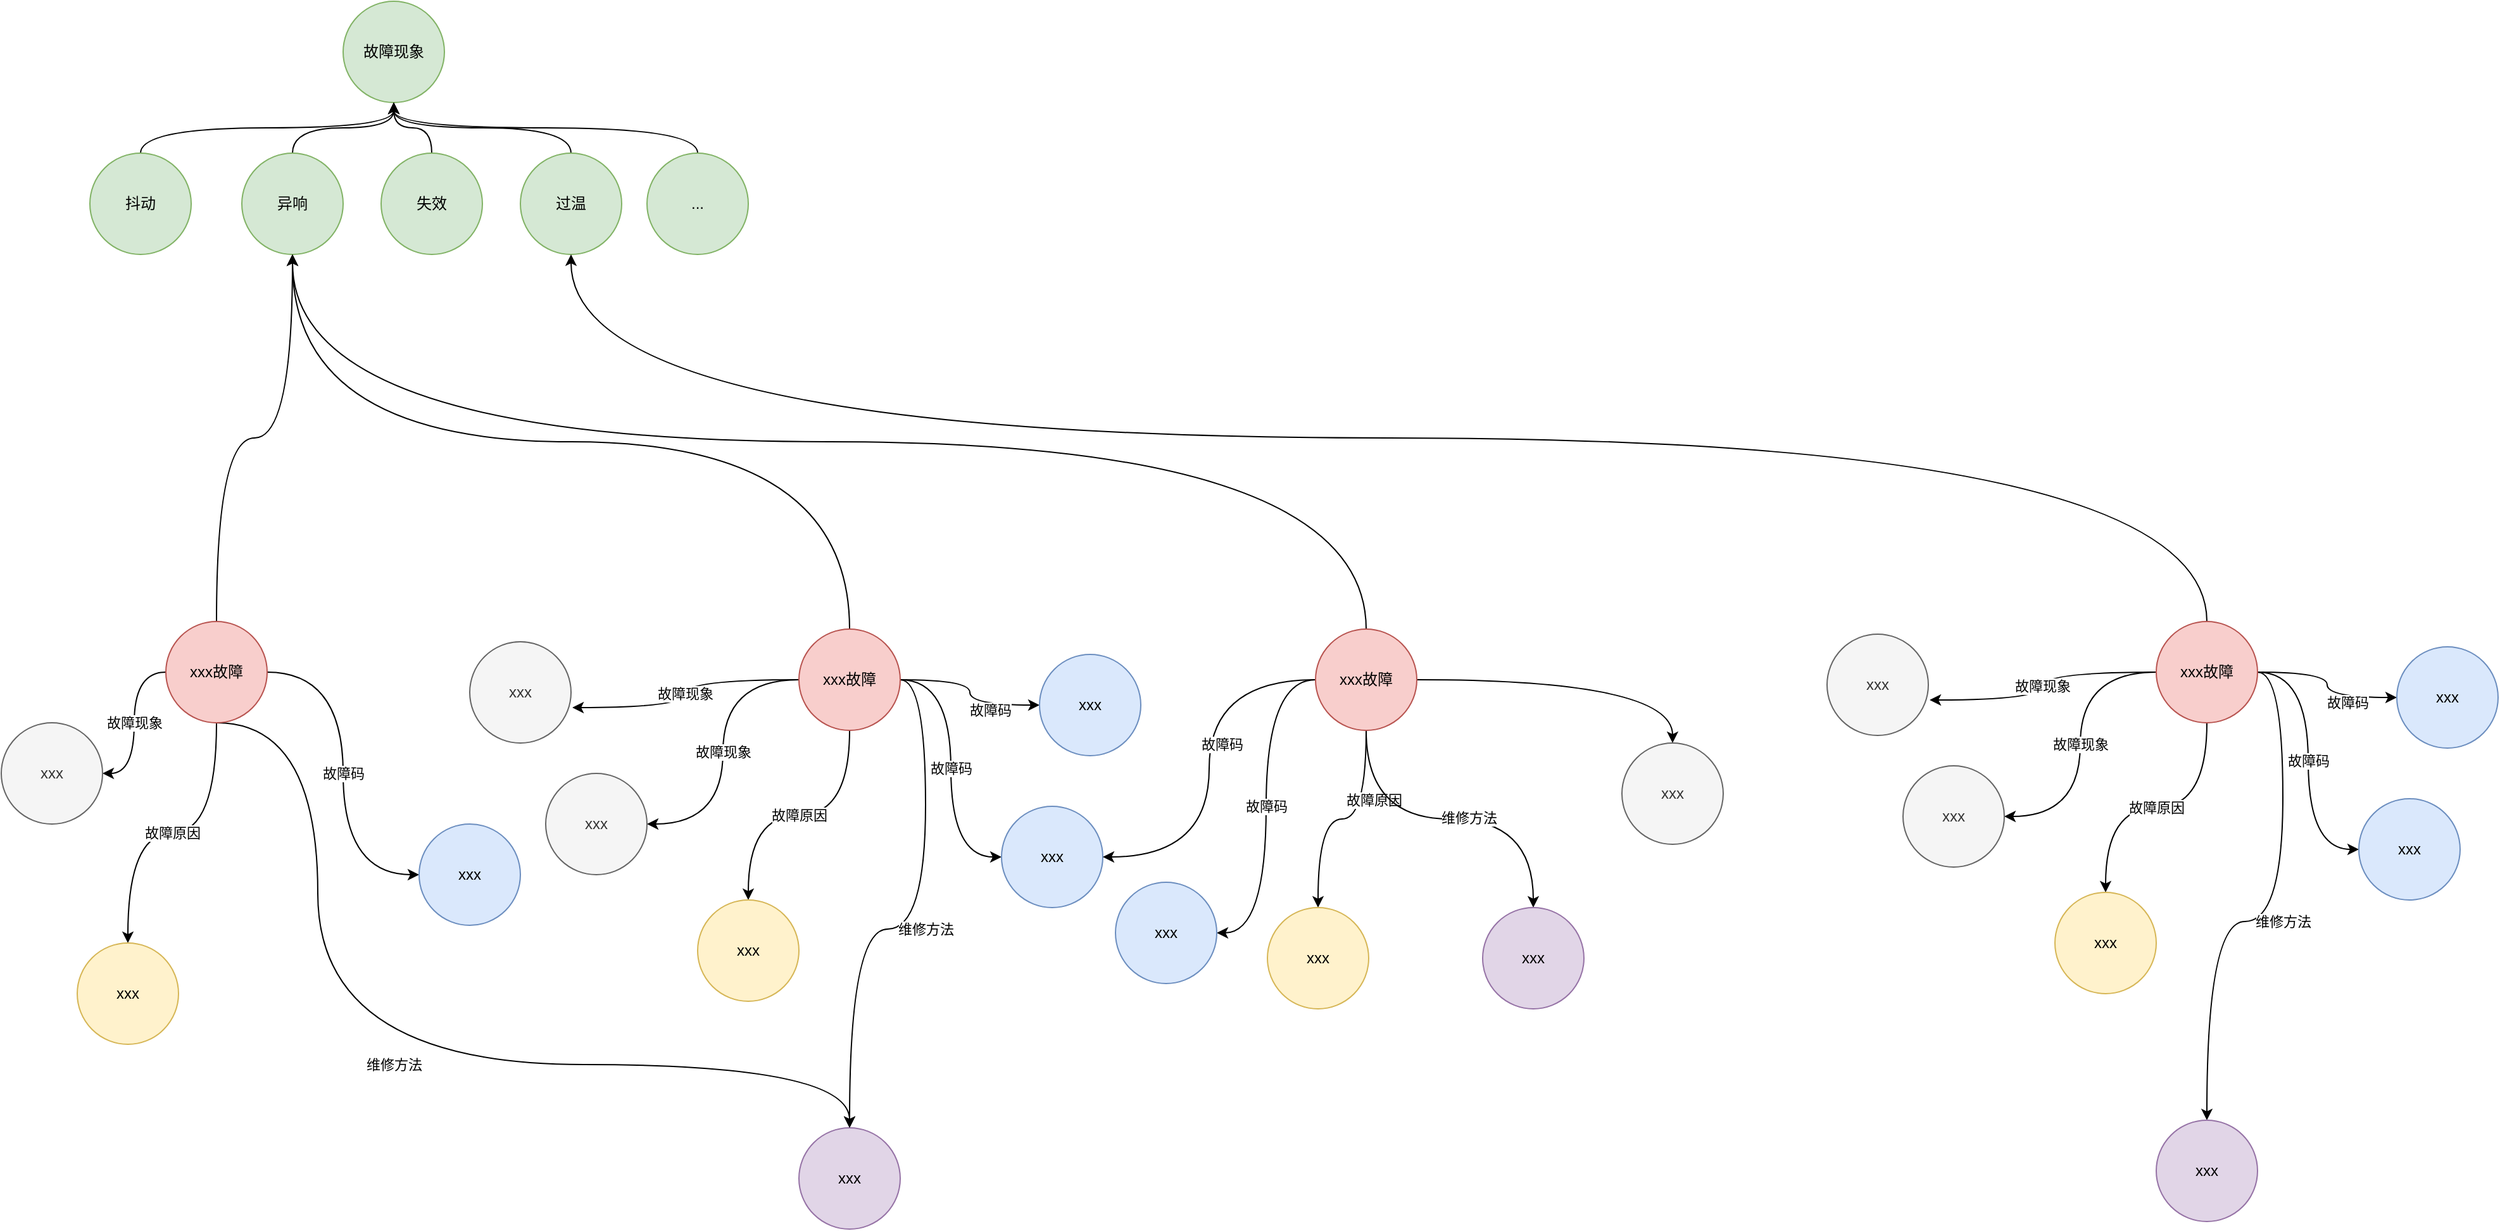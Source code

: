 <mxfile version="15.2.7" type="github">
  <diagram id="E6__RkcFT3ReeV-c2VyB" name="第 1 页">
    <mxGraphModel dx="1240" dy="643" grid="1" gridSize="10" guides="1" tooltips="1" connect="1" arrows="1" fold="1" page="1" pageScale="1" pageWidth="3300" pageHeight="4681" math="0" shadow="0">
      <root>
        <mxCell id="0" />
        <mxCell id="1" parent="0" />
        <mxCell id="Tf7SRmlXTIUWv9clk2lp-1" value="故障现象" style="ellipse;whiteSpace=wrap;html=1;aspect=fixed;fillColor=#d5e8d4;strokeColor=#82b366;" vertex="1" parent="1">
          <mxGeometry x="320" y="80" width="80" height="80" as="geometry" />
        </mxCell>
        <mxCell id="Tf7SRmlXTIUWv9clk2lp-7" style="edgeStyle=orthogonalEdgeStyle;rounded=0;orthogonalLoop=1;jettySize=auto;html=1;exitX=0.5;exitY=0;exitDx=0;exitDy=0;entryX=0.5;entryY=1;entryDx=0;entryDy=0;curved=1;" edge="1" parent="1" source="Tf7SRmlXTIUWv9clk2lp-2" target="Tf7SRmlXTIUWv9clk2lp-1">
          <mxGeometry relative="1" as="geometry" />
        </mxCell>
        <mxCell id="Tf7SRmlXTIUWv9clk2lp-2" value="抖动" style="ellipse;whiteSpace=wrap;html=1;aspect=fixed;fillColor=#d5e8d4;strokeColor=#82b366;" vertex="1" parent="1">
          <mxGeometry x="120" y="200" width="80" height="80" as="geometry" />
        </mxCell>
        <mxCell id="Tf7SRmlXTIUWv9clk2lp-8" style="edgeStyle=orthogonalEdgeStyle;curved=1;rounded=0;orthogonalLoop=1;jettySize=auto;html=1;exitX=0.5;exitY=0;exitDx=0;exitDy=0;" edge="1" parent="1" source="Tf7SRmlXTIUWv9clk2lp-3" target="Tf7SRmlXTIUWv9clk2lp-1">
          <mxGeometry relative="1" as="geometry" />
        </mxCell>
        <mxCell id="Tf7SRmlXTIUWv9clk2lp-3" value="异响" style="ellipse;whiteSpace=wrap;html=1;aspect=fixed;fillColor=#d5e8d4;strokeColor=#82b366;" vertex="1" parent="1">
          <mxGeometry x="240" y="200" width="80" height="80" as="geometry" />
        </mxCell>
        <mxCell id="Tf7SRmlXTIUWv9clk2lp-9" style="edgeStyle=orthogonalEdgeStyle;curved=1;rounded=0;orthogonalLoop=1;jettySize=auto;html=1;exitX=0.5;exitY=0;exitDx=0;exitDy=0;entryX=0.5;entryY=1;entryDx=0;entryDy=0;" edge="1" parent="1" source="Tf7SRmlXTIUWv9clk2lp-4" target="Tf7SRmlXTIUWv9clk2lp-1">
          <mxGeometry relative="1" as="geometry" />
        </mxCell>
        <mxCell id="Tf7SRmlXTIUWv9clk2lp-4" value="失效" style="ellipse;whiteSpace=wrap;html=1;aspect=fixed;fillColor=#d5e8d4;strokeColor=#82b366;" vertex="1" parent="1">
          <mxGeometry x="350" y="200" width="80" height="80" as="geometry" />
        </mxCell>
        <mxCell id="Tf7SRmlXTIUWv9clk2lp-10" style="edgeStyle=orthogonalEdgeStyle;curved=1;rounded=0;orthogonalLoop=1;jettySize=auto;html=1;exitX=0.5;exitY=0;exitDx=0;exitDy=0;entryX=0.5;entryY=1;entryDx=0;entryDy=0;" edge="1" parent="1" source="Tf7SRmlXTIUWv9clk2lp-5" target="Tf7SRmlXTIUWv9clk2lp-1">
          <mxGeometry relative="1" as="geometry">
            <mxPoint x="450" y="160" as="targetPoint" />
          </mxGeometry>
        </mxCell>
        <mxCell id="Tf7SRmlXTIUWv9clk2lp-5" value="过温" style="ellipse;whiteSpace=wrap;html=1;aspect=fixed;fillColor=#d5e8d4;strokeColor=#82b366;" vertex="1" parent="1">
          <mxGeometry x="460" y="200" width="80" height="80" as="geometry" />
        </mxCell>
        <mxCell id="Tf7SRmlXTIUWv9clk2lp-11" style="edgeStyle=orthogonalEdgeStyle;curved=1;rounded=0;orthogonalLoop=1;jettySize=auto;html=1;exitX=0.5;exitY=0;exitDx=0;exitDy=0;entryX=0.5;entryY=1;entryDx=0;entryDy=0;" edge="1" parent="1" source="Tf7SRmlXTIUWv9clk2lp-6" target="Tf7SRmlXTIUWv9clk2lp-1">
          <mxGeometry relative="1" as="geometry" />
        </mxCell>
        <mxCell id="Tf7SRmlXTIUWv9clk2lp-6" value="..." style="ellipse;whiteSpace=wrap;html=1;aspect=fixed;fillColor=#d5e8d4;strokeColor=#82b366;" vertex="1" parent="1">
          <mxGeometry x="560" y="200" width="80" height="80" as="geometry" />
        </mxCell>
        <mxCell id="Tf7SRmlXTIUWv9clk2lp-18" value="故障原因" style="edgeStyle=orthogonalEdgeStyle;curved=1;rounded=0;orthogonalLoop=1;jettySize=auto;html=1;exitX=0.5;exitY=1;exitDx=0;exitDy=0;entryX=0.5;entryY=0;entryDx=0;entryDy=0;" edge="1" parent="1" source="Tf7SRmlXTIUWv9clk2lp-13" target="Tf7SRmlXTIUWv9clk2lp-32">
          <mxGeometry relative="1" as="geometry">
            <mxPoint x="478" y="796" as="targetPoint" />
          </mxGeometry>
        </mxCell>
        <mxCell id="Tf7SRmlXTIUWv9clk2lp-24" value="故障码" style="edgeStyle=orthogonalEdgeStyle;curved=1;rounded=0;orthogonalLoop=1;jettySize=auto;html=1;exitX=1;exitY=0.5;exitDx=0;exitDy=0;entryX=0;entryY=0.5;entryDx=0;entryDy=0;" edge="1" parent="1" source="Tf7SRmlXTIUWv9clk2lp-13" target="Tf7SRmlXTIUWv9clk2lp-23">
          <mxGeometry relative="1" as="geometry" />
        </mxCell>
        <mxCell id="Tf7SRmlXTIUWv9clk2lp-27" value="维修方法" style="edgeStyle=orthogonalEdgeStyle;curved=1;rounded=0;orthogonalLoop=1;jettySize=auto;html=1;exitX=1;exitY=0.5;exitDx=0;exitDy=0;entryX=0.5;entryY=0;entryDx=0;entryDy=0;" edge="1" parent="1" source="Tf7SRmlXTIUWv9clk2lp-13" target="Tf7SRmlXTIUWv9clk2lp-26">
          <mxGeometry relative="1" as="geometry">
            <mxPoint x="790" y="1000" as="targetPoint" />
          </mxGeometry>
        </mxCell>
        <mxCell id="Tf7SRmlXTIUWv9clk2lp-28" style="edgeStyle=orthogonalEdgeStyle;curved=1;rounded=0;orthogonalLoop=1;jettySize=auto;html=1;exitX=0.5;exitY=0;exitDx=0;exitDy=0;entryX=0.5;entryY=1;entryDx=0;entryDy=0;" edge="1" parent="1" source="Tf7SRmlXTIUWv9clk2lp-13" target="Tf7SRmlXTIUWv9clk2lp-3">
          <mxGeometry relative="1" as="geometry">
            <mxPoint x="240" y="320" as="targetPoint" />
          </mxGeometry>
        </mxCell>
        <mxCell id="Tf7SRmlXTIUWv9clk2lp-30" value="故障现象" style="edgeStyle=orthogonalEdgeStyle;curved=1;rounded=0;orthogonalLoop=1;jettySize=auto;html=1;exitX=0;exitY=0.5;exitDx=0;exitDy=0;entryX=1.013;entryY=0.65;entryDx=0;entryDy=0;entryPerimeter=0;strokeColor=#000000;" edge="1" parent="1" source="Tf7SRmlXTIUWv9clk2lp-13" target="Tf7SRmlXTIUWv9clk2lp-20">
          <mxGeometry relative="1" as="geometry" />
        </mxCell>
        <mxCell id="Tf7SRmlXTIUWv9clk2lp-31" value="故障现象" style="edgeStyle=orthogonalEdgeStyle;curved=1;rounded=0;orthogonalLoop=1;jettySize=auto;html=1;exitX=0;exitY=0.5;exitDx=0;exitDy=0;entryX=1;entryY=0.5;entryDx=0;entryDy=0;strokeColor=#000000;" edge="1" parent="1" source="Tf7SRmlXTIUWv9clk2lp-13" target="Tf7SRmlXTIUWv9clk2lp-14">
          <mxGeometry relative="1" as="geometry" />
        </mxCell>
        <mxCell id="Tf7SRmlXTIUWv9clk2lp-34" style="edgeStyle=orthogonalEdgeStyle;curved=1;rounded=0;orthogonalLoop=1;jettySize=auto;html=1;exitX=1;exitY=0.5;exitDx=0;exitDy=0;strokeColor=#000000;" edge="1" parent="1" source="Tf7SRmlXTIUWv9clk2lp-13" target="Tf7SRmlXTIUWv9clk2lp-33">
          <mxGeometry relative="1" as="geometry" />
        </mxCell>
        <mxCell id="Tf7SRmlXTIUWv9clk2lp-35" value="故障码" style="edgeLabel;html=1;align=center;verticalAlign=middle;resizable=0;points=[];" vertex="1" connectable="0" parent="Tf7SRmlXTIUWv9clk2lp-34">
          <mxGeometry x="0.391" y="-4" relative="1" as="geometry">
            <mxPoint as="offset" />
          </mxGeometry>
        </mxCell>
        <mxCell id="Tf7SRmlXTIUWv9clk2lp-13" value="xxx故障" style="ellipse;whiteSpace=wrap;html=1;aspect=fixed;fillColor=#f8cecc;strokeColor=#b85450;" vertex="1" parent="1">
          <mxGeometry x="680" y="576" width="80" height="80" as="geometry" />
        </mxCell>
        <mxCell id="Tf7SRmlXTIUWv9clk2lp-14" value="xxx" style="ellipse;whiteSpace=wrap;html=1;aspect=fixed;fillColor=#f5f5f5;strokeColor=#666666;fontColor=#333333;" vertex="1" parent="1">
          <mxGeometry x="480" y="690" width="80" height="80" as="geometry" />
        </mxCell>
        <mxCell id="Tf7SRmlXTIUWv9clk2lp-20" value="xxx" style="ellipse;whiteSpace=wrap;html=1;aspect=fixed;fillColor=#f5f5f5;strokeColor=#666666;fontColor=#333333;" vertex="1" parent="1">
          <mxGeometry x="420" y="586" width="80" height="80" as="geometry" />
        </mxCell>
        <mxCell id="Tf7SRmlXTIUWv9clk2lp-23" value="xxx" style="ellipse;whiteSpace=wrap;html=1;aspect=fixed;fillColor=#dae8fc;strokeColor=#6c8ebf;" vertex="1" parent="1">
          <mxGeometry x="840" y="716" width="80" height="80" as="geometry" />
        </mxCell>
        <mxCell id="Tf7SRmlXTIUWv9clk2lp-26" value="xxx" style="ellipse;whiteSpace=wrap;html=1;aspect=fixed;fillColor=#e1d5e7;strokeColor=#9673a6;" vertex="1" parent="1">
          <mxGeometry x="680" y="970" width="80" height="80" as="geometry" />
        </mxCell>
        <mxCell id="Tf7SRmlXTIUWv9clk2lp-32" value="xxx" style="ellipse;whiteSpace=wrap;html=1;aspect=fixed;fillColor=#fff2cc;strokeColor=#d6b656;" vertex="1" parent="1">
          <mxGeometry x="600" y="790" width="80" height="80" as="geometry" />
        </mxCell>
        <mxCell id="Tf7SRmlXTIUWv9clk2lp-33" value="xxx" style="ellipse;whiteSpace=wrap;html=1;aspect=fixed;fillColor=#dae8fc;strokeColor=#6c8ebf;" vertex="1" parent="1">
          <mxGeometry x="870" y="596" width="80" height="80" as="geometry" />
        </mxCell>
        <mxCell id="Tf7SRmlXTIUWv9clk2lp-37" style="edgeStyle=orthogonalEdgeStyle;curved=1;rounded=0;orthogonalLoop=1;jettySize=auto;html=1;exitX=0.5;exitY=0;exitDx=0;exitDy=0;entryX=0.5;entryY=1;entryDx=0;entryDy=0;strokeColor=#000000;" edge="1" parent="1" source="Tf7SRmlXTIUWv9clk2lp-36" target="Tf7SRmlXTIUWv9clk2lp-3">
          <mxGeometry relative="1" as="geometry" />
        </mxCell>
        <mxCell id="Tf7SRmlXTIUWv9clk2lp-42" style="edgeStyle=orthogonalEdgeStyle;curved=1;rounded=0;orthogonalLoop=1;jettySize=auto;html=1;exitX=0;exitY=0.5;exitDx=0;exitDy=0;entryX=1;entryY=0.5;entryDx=0;entryDy=0;strokeColor=#000000;" edge="1" parent="1" source="Tf7SRmlXTIUWv9clk2lp-36" target="Tf7SRmlXTIUWv9clk2lp-23">
          <mxGeometry relative="1" as="geometry" />
        </mxCell>
        <mxCell id="Tf7SRmlXTIUWv9clk2lp-43" value="故障码" style="edgeLabel;html=1;align=center;verticalAlign=middle;resizable=0;points=[];" vertex="1" connectable="0" parent="Tf7SRmlXTIUWv9clk2lp-42">
          <mxGeometry x="-0.123" y="10" relative="1" as="geometry">
            <mxPoint as="offset" />
          </mxGeometry>
        </mxCell>
        <mxCell id="Tf7SRmlXTIUWv9clk2lp-44" value="故障码" style="edgeStyle=orthogonalEdgeStyle;curved=1;rounded=0;orthogonalLoop=1;jettySize=auto;html=1;exitX=0;exitY=0.5;exitDx=0;exitDy=0;entryX=1;entryY=0.5;entryDx=0;entryDy=0;strokeColor=#000000;" edge="1" parent="1" source="Tf7SRmlXTIUWv9clk2lp-36" target="Tf7SRmlXTIUWv9clk2lp-38">
          <mxGeometry relative="1" as="geometry" />
        </mxCell>
        <mxCell id="Tf7SRmlXTIUWv9clk2lp-47" style="edgeStyle=orthogonalEdgeStyle;curved=1;rounded=0;orthogonalLoop=1;jettySize=auto;html=1;exitX=0.5;exitY=1;exitDx=0;exitDy=0;entryX=0.5;entryY=0;entryDx=0;entryDy=0;strokeColor=#000000;" edge="1" parent="1" source="Tf7SRmlXTIUWv9clk2lp-36" target="Tf7SRmlXTIUWv9clk2lp-45">
          <mxGeometry relative="1" as="geometry" />
        </mxCell>
        <mxCell id="Tf7SRmlXTIUWv9clk2lp-48" value="故障原因" style="edgeLabel;html=1;align=center;verticalAlign=middle;resizable=0;points=[];" vertex="1" connectable="0" parent="Tf7SRmlXTIUWv9clk2lp-47">
          <mxGeometry x="-0.387" y="6" relative="1" as="geometry">
            <mxPoint as="offset" />
          </mxGeometry>
        </mxCell>
        <mxCell id="Tf7SRmlXTIUWv9clk2lp-50" style="edgeStyle=orthogonalEdgeStyle;curved=1;rounded=0;orthogonalLoop=1;jettySize=auto;html=1;exitX=0.5;exitY=1;exitDx=0;exitDy=0;entryX=0.5;entryY=0;entryDx=0;entryDy=0;strokeColor=#000000;" edge="1" parent="1" source="Tf7SRmlXTIUWv9clk2lp-36" target="Tf7SRmlXTIUWv9clk2lp-49">
          <mxGeometry relative="1" as="geometry" />
        </mxCell>
        <mxCell id="Tf7SRmlXTIUWv9clk2lp-51" value="维修方法" style="edgeLabel;html=1;align=center;verticalAlign=middle;resizable=0;points=[];" vertex="1" connectable="0" parent="Tf7SRmlXTIUWv9clk2lp-50">
          <mxGeometry x="0.114" y="1" relative="1" as="geometry">
            <mxPoint x="-1" as="offset" />
          </mxGeometry>
        </mxCell>
        <mxCell id="Tf7SRmlXTIUWv9clk2lp-53" style="edgeStyle=orthogonalEdgeStyle;curved=1;rounded=0;orthogonalLoop=1;jettySize=auto;html=1;exitX=1;exitY=0.5;exitDx=0;exitDy=0;entryX=0.5;entryY=0;entryDx=0;entryDy=0;strokeColor=#000000;" edge="1" parent="1" source="Tf7SRmlXTIUWv9clk2lp-36" target="Tf7SRmlXTIUWv9clk2lp-52">
          <mxGeometry relative="1" as="geometry" />
        </mxCell>
        <mxCell id="Tf7SRmlXTIUWv9clk2lp-36" value="xxx故障" style="ellipse;whiteSpace=wrap;html=1;aspect=fixed;fillColor=#f8cecc;strokeColor=#b85450;" vertex="1" parent="1">
          <mxGeometry x="1088" y="576" width="80" height="80" as="geometry" />
        </mxCell>
        <mxCell id="Tf7SRmlXTIUWv9clk2lp-38" value="xxx" style="ellipse;whiteSpace=wrap;html=1;aspect=fixed;fillColor=#dae8fc;strokeColor=#6c8ebf;" vertex="1" parent="1">
          <mxGeometry x="930" y="776" width="80" height="80" as="geometry" />
        </mxCell>
        <mxCell id="Tf7SRmlXTIUWv9clk2lp-45" value="xxx" style="ellipse;whiteSpace=wrap;html=1;aspect=fixed;fillColor=#fff2cc;strokeColor=#d6b656;" vertex="1" parent="1">
          <mxGeometry x="1050" y="796" width="80" height="80" as="geometry" />
        </mxCell>
        <mxCell id="Tf7SRmlXTIUWv9clk2lp-49" value="xxx" style="ellipse;whiteSpace=wrap;html=1;aspect=fixed;fillColor=#e1d5e7;strokeColor=#9673a6;" vertex="1" parent="1">
          <mxGeometry x="1220" y="796" width="80" height="80" as="geometry" />
        </mxCell>
        <mxCell id="Tf7SRmlXTIUWv9clk2lp-52" value="xxx" style="ellipse;whiteSpace=wrap;html=1;aspect=fixed;fillColor=#f5f5f5;strokeColor=#666666;fontColor=#333333;" vertex="1" parent="1">
          <mxGeometry x="1330" y="666" width="80" height="80" as="geometry" />
        </mxCell>
        <mxCell id="Tf7SRmlXTIUWv9clk2lp-54" value="故障原因" style="edgeStyle=orthogonalEdgeStyle;curved=1;rounded=0;orthogonalLoop=1;jettySize=auto;html=1;exitX=0.5;exitY=1;exitDx=0;exitDy=0;entryX=0.5;entryY=0;entryDx=0;entryDy=0;" edge="1" source="Tf7SRmlXTIUWv9clk2lp-61" target="Tf7SRmlXTIUWv9clk2lp-66" parent="1">
          <mxGeometry relative="1" as="geometry">
            <mxPoint x="78" y="830" as="targetPoint" />
          </mxGeometry>
        </mxCell>
        <mxCell id="Tf7SRmlXTIUWv9clk2lp-55" value="故障码" style="edgeStyle=orthogonalEdgeStyle;curved=1;rounded=0;orthogonalLoop=1;jettySize=auto;html=1;exitX=1;exitY=0.5;exitDx=0;exitDy=0;entryX=0;entryY=0.5;entryDx=0;entryDy=0;" edge="1" source="Tf7SRmlXTIUWv9clk2lp-61" target="Tf7SRmlXTIUWv9clk2lp-64" parent="1">
          <mxGeometry relative="1" as="geometry" />
        </mxCell>
        <mxCell id="Tf7SRmlXTIUWv9clk2lp-56" value="维修方法" style="edgeStyle=orthogonalEdgeStyle;curved=1;rounded=0;orthogonalLoop=1;jettySize=auto;html=1;exitX=0.5;exitY=1;exitDx=0;exitDy=0;entryX=0.5;entryY=0;entryDx=0;entryDy=0;" edge="1" source="Tf7SRmlXTIUWv9clk2lp-61" target="Tf7SRmlXTIUWv9clk2lp-26" parent="1">
          <mxGeometry relative="1" as="geometry">
            <mxPoint x="252" y="900" as="targetPoint" />
            <Array as="points">
              <mxPoint x="300" y="650" />
              <mxPoint x="300" y="920" />
              <mxPoint x="720" y="920" />
            </Array>
          </mxGeometry>
        </mxCell>
        <mxCell id="Tf7SRmlXTIUWv9clk2lp-58" value="故障现象" style="edgeStyle=orthogonalEdgeStyle;curved=1;rounded=0;orthogonalLoop=1;jettySize=auto;html=1;exitX=0;exitY=0.5;exitDx=0;exitDy=0;entryX=1;entryY=0.5;entryDx=0;entryDy=0;strokeColor=#000000;" edge="1" source="Tf7SRmlXTIUWv9clk2lp-61" target="Tf7SRmlXTIUWv9clk2lp-62" parent="1">
          <mxGeometry relative="1" as="geometry" />
        </mxCell>
        <mxCell id="Tf7SRmlXTIUWv9clk2lp-67" style="edgeStyle=orthogonalEdgeStyle;curved=1;rounded=0;orthogonalLoop=1;jettySize=auto;html=1;exitX=0.5;exitY=0;exitDx=0;exitDy=0;strokeColor=#000000;entryX=0.5;entryY=1;entryDx=0;entryDy=0;" edge="1" parent="1" source="Tf7SRmlXTIUWv9clk2lp-61" target="Tf7SRmlXTIUWv9clk2lp-3">
          <mxGeometry relative="1" as="geometry">
            <mxPoint x="140" y="350" as="targetPoint" />
          </mxGeometry>
        </mxCell>
        <mxCell id="Tf7SRmlXTIUWv9clk2lp-61" value="xxx故障" style="ellipse;whiteSpace=wrap;html=1;aspect=fixed;fillColor=#f8cecc;strokeColor=#b85450;" vertex="1" parent="1">
          <mxGeometry x="180" y="570" width="80" height="80" as="geometry" />
        </mxCell>
        <mxCell id="Tf7SRmlXTIUWv9clk2lp-62" value="xxx" style="ellipse;whiteSpace=wrap;html=1;aspect=fixed;fillColor=#f5f5f5;strokeColor=#666666;fontColor=#333333;" vertex="1" parent="1">
          <mxGeometry x="50" y="650" width="80" height="80" as="geometry" />
        </mxCell>
        <mxCell id="Tf7SRmlXTIUWv9clk2lp-64" value="xxx" style="ellipse;whiteSpace=wrap;html=1;aspect=fixed;fillColor=#dae8fc;strokeColor=#6c8ebf;" vertex="1" parent="1">
          <mxGeometry x="380" y="730" width="80" height="80" as="geometry" />
        </mxCell>
        <mxCell id="Tf7SRmlXTIUWv9clk2lp-66" value="xxx" style="ellipse;whiteSpace=wrap;html=1;aspect=fixed;fillColor=#fff2cc;strokeColor=#d6b656;" vertex="1" parent="1">
          <mxGeometry x="110" y="824" width="80" height="80" as="geometry" />
        </mxCell>
        <mxCell id="Tf7SRmlXTIUWv9clk2lp-68" value="故障原因" style="edgeStyle=orthogonalEdgeStyle;curved=1;rounded=0;orthogonalLoop=1;jettySize=auto;html=1;exitX=0.5;exitY=1;exitDx=0;exitDy=0;entryX=0.5;entryY=0;entryDx=0;entryDy=0;" edge="1" source="Tf7SRmlXTIUWv9clk2lp-75" target="Tf7SRmlXTIUWv9clk2lp-80" parent="1">
          <mxGeometry relative="1" as="geometry">
            <mxPoint x="1550" y="790" as="targetPoint" />
          </mxGeometry>
        </mxCell>
        <mxCell id="Tf7SRmlXTIUWv9clk2lp-69" value="故障码" style="edgeStyle=orthogonalEdgeStyle;curved=1;rounded=0;orthogonalLoop=1;jettySize=auto;html=1;exitX=1;exitY=0.5;exitDx=0;exitDy=0;entryX=0;entryY=0.5;entryDx=0;entryDy=0;" edge="1" source="Tf7SRmlXTIUWv9clk2lp-75" target="Tf7SRmlXTIUWv9clk2lp-78" parent="1">
          <mxGeometry relative="1" as="geometry" />
        </mxCell>
        <mxCell id="Tf7SRmlXTIUWv9clk2lp-70" value="维修方法" style="edgeStyle=orthogonalEdgeStyle;curved=1;rounded=0;orthogonalLoop=1;jettySize=auto;html=1;exitX=1;exitY=0.5;exitDx=0;exitDy=0;entryX=0.5;entryY=0;entryDx=0;entryDy=0;" edge="1" source="Tf7SRmlXTIUWv9clk2lp-75" target="Tf7SRmlXTIUWv9clk2lp-79" parent="1">
          <mxGeometry relative="1" as="geometry">
            <mxPoint x="1862" y="994" as="targetPoint" />
          </mxGeometry>
        </mxCell>
        <mxCell id="Tf7SRmlXTIUWv9clk2lp-71" value="故障现象" style="edgeStyle=orthogonalEdgeStyle;curved=1;rounded=0;orthogonalLoop=1;jettySize=auto;html=1;exitX=0;exitY=0.5;exitDx=0;exitDy=0;entryX=1.013;entryY=0.65;entryDx=0;entryDy=0;entryPerimeter=0;strokeColor=#000000;" edge="1" source="Tf7SRmlXTIUWv9clk2lp-75" target="Tf7SRmlXTIUWv9clk2lp-77" parent="1">
          <mxGeometry relative="1" as="geometry" />
        </mxCell>
        <mxCell id="Tf7SRmlXTIUWv9clk2lp-72" value="故障现象" style="edgeStyle=orthogonalEdgeStyle;curved=1;rounded=0;orthogonalLoop=1;jettySize=auto;html=1;exitX=0;exitY=0.5;exitDx=0;exitDy=0;entryX=1;entryY=0.5;entryDx=0;entryDy=0;strokeColor=#000000;" edge="1" source="Tf7SRmlXTIUWv9clk2lp-75" target="Tf7SRmlXTIUWv9clk2lp-76" parent="1">
          <mxGeometry relative="1" as="geometry" />
        </mxCell>
        <mxCell id="Tf7SRmlXTIUWv9clk2lp-73" style="edgeStyle=orthogonalEdgeStyle;curved=1;rounded=0;orthogonalLoop=1;jettySize=auto;html=1;exitX=1;exitY=0.5;exitDx=0;exitDy=0;strokeColor=#000000;" edge="1" source="Tf7SRmlXTIUWv9clk2lp-75" target="Tf7SRmlXTIUWv9clk2lp-81" parent="1">
          <mxGeometry relative="1" as="geometry" />
        </mxCell>
        <mxCell id="Tf7SRmlXTIUWv9clk2lp-74" value="故障码" style="edgeLabel;html=1;align=center;verticalAlign=middle;resizable=0;points=[];" vertex="1" connectable="0" parent="Tf7SRmlXTIUWv9clk2lp-73">
          <mxGeometry x="0.391" y="-4" relative="1" as="geometry">
            <mxPoint as="offset" />
          </mxGeometry>
        </mxCell>
        <mxCell id="Tf7SRmlXTIUWv9clk2lp-96" style="edgeStyle=orthogonalEdgeStyle;curved=1;rounded=0;orthogonalLoop=1;jettySize=auto;html=1;exitX=0.5;exitY=0;exitDx=0;exitDy=0;strokeColor=#000000;entryX=0.5;entryY=1;entryDx=0;entryDy=0;" edge="1" parent="1" source="Tf7SRmlXTIUWv9clk2lp-75" target="Tf7SRmlXTIUWv9clk2lp-5">
          <mxGeometry relative="1" as="geometry">
            <mxPoint x="1060" y="300.0" as="targetPoint" />
          </mxGeometry>
        </mxCell>
        <mxCell id="Tf7SRmlXTIUWv9clk2lp-75" value="xxx故障" style="ellipse;whiteSpace=wrap;html=1;aspect=fixed;fillColor=#f8cecc;strokeColor=#b85450;" vertex="1" parent="1">
          <mxGeometry x="1752" y="570" width="80" height="80" as="geometry" />
        </mxCell>
        <mxCell id="Tf7SRmlXTIUWv9clk2lp-76" value="xxx" style="ellipse;whiteSpace=wrap;html=1;aspect=fixed;fillColor=#f5f5f5;strokeColor=#666666;fontColor=#333333;" vertex="1" parent="1">
          <mxGeometry x="1552" y="684" width="80" height="80" as="geometry" />
        </mxCell>
        <mxCell id="Tf7SRmlXTIUWv9clk2lp-77" value="xxx" style="ellipse;whiteSpace=wrap;html=1;aspect=fixed;fillColor=#f5f5f5;strokeColor=#666666;fontColor=#333333;" vertex="1" parent="1">
          <mxGeometry x="1492" y="580" width="80" height="80" as="geometry" />
        </mxCell>
        <mxCell id="Tf7SRmlXTIUWv9clk2lp-78" value="xxx" style="ellipse;whiteSpace=wrap;html=1;aspect=fixed;fillColor=#dae8fc;strokeColor=#6c8ebf;" vertex="1" parent="1">
          <mxGeometry x="1912" y="710" width="80" height="80" as="geometry" />
        </mxCell>
        <mxCell id="Tf7SRmlXTIUWv9clk2lp-79" value="xxx" style="ellipse;whiteSpace=wrap;html=1;aspect=fixed;fillColor=#e1d5e7;strokeColor=#9673a6;" vertex="1" parent="1">
          <mxGeometry x="1752" y="964" width="80" height="80" as="geometry" />
        </mxCell>
        <mxCell id="Tf7SRmlXTIUWv9clk2lp-80" value="xxx" style="ellipse;whiteSpace=wrap;html=1;aspect=fixed;fillColor=#fff2cc;strokeColor=#d6b656;" vertex="1" parent="1">
          <mxGeometry x="1672" y="784" width="80" height="80" as="geometry" />
        </mxCell>
        <mxCell id="Tf7SRmlXTIUWv9clk2lp-81" value="xxx" style="ellipse;whiteSpace=wrap;html=1;aspect=fixed;fillColor=#dae8fc;strokeColor=#6c8ebf;" vertex="1" parent="1">
          <mxGeometry x="1942" y="590" width="80" height="80" as="geometry" />
        </mxCell>
      </root>
    </mxGraphModel>
  </diagram>
</mxfile>

